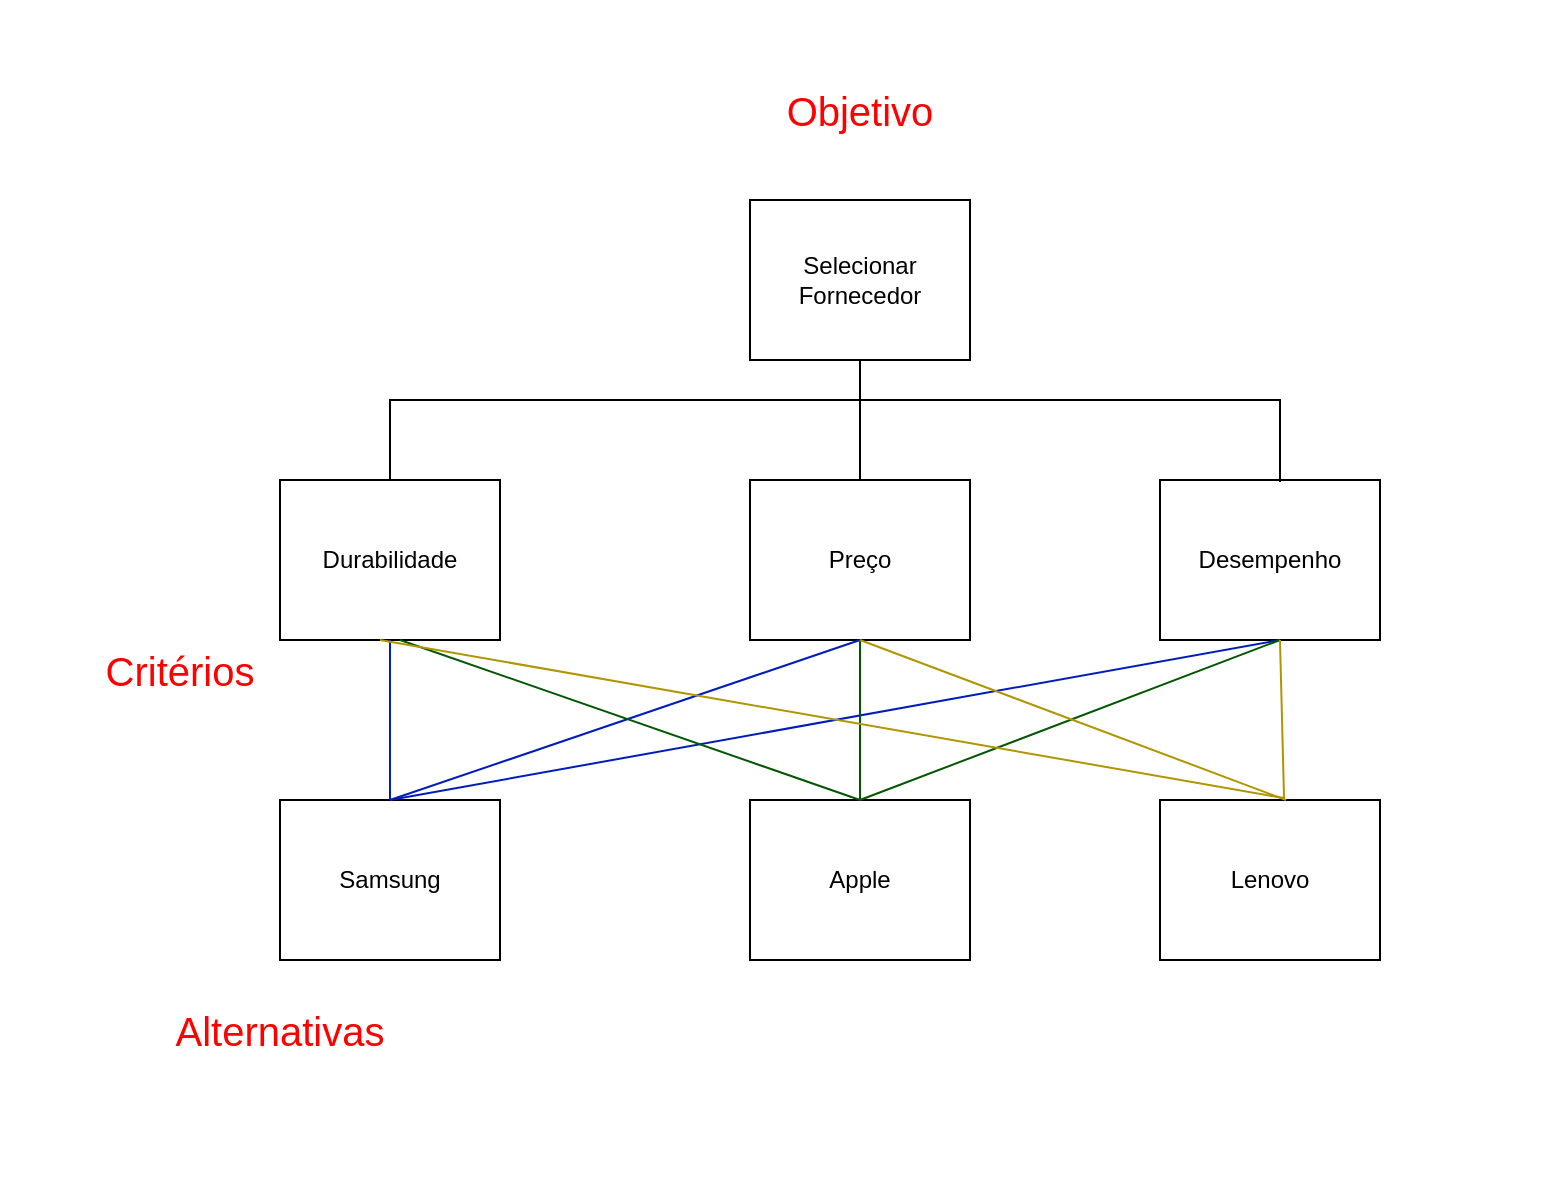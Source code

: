 <mxfile version="26.0.16">
  <diagram name="Página-1" id="3WxUATB3WuiHtnnLis5v">
    <mxGraphModel dx="2261" dy="752" grid="1" gridSize="10" guides="1" tooltips="1" connect="1" arrows="1" fold="1" page="1" pageScale="1" pageWidth="827" pageHeight="1169" math="0" shadow="0">
      <root>
        <mxCell id="0" />
        <mxCell id="1" parent="0" />
        <mxCell id="Fb0hJWBT80nSuCEIVrtB-1" value="Selecionar Fornecedor" style="whiteSpace=wrap;html=1;" vertex="1" parent="1">
          <mxGeometry x="365" y="110" width="110" height="80" as="geometry" />
        </mxCell>
        <mxCell id="Fb0hJWBT80nSuCEIVrtB-2" value="&lt;font style=&quot;color: rgb(255, 0, 0); font-size: 20px;&quot;&gt;Objetivo&lt;/font&gt;" style="text;html=1;align=center;verticalAlign=middle;whiteSpace=wrap;rounded=0;" vertex="1" parent="1">
          <mxGeometry x="390" y="50" width="60" height="30" as="geometry" />
        </mxCell>
        <mxCell id="Fb0hJWBT80nSuCEIVrtB-4" value="Durabilidade" style="whiteSpace=wrap;html=1;" vertex="1" parent="1">
          <mxGeometry x="130" y="250" width="110" height="80" as="geometry" />
        </mxCell>
        <mxCell id="Fb0hJWBT80nSuCEIVrtB-5" value="Preço" style="whiteSpace=wrap;html=1;" vertex="1" parent="1">
          <mxGeometry x="365" y="250" width="110" height="80" as="geometry" />
        </mxCell>
        <mxCell id="Fb0hJWBT80nSuCEIVrtB-6" value="Desempenho" style="whiteSpace=wrap;html=1;" vertex="1" parent="1">
          <mxGeometry x="570" y="250" width="110" height="80" as="geometry" />
        </mxCell>
        <mxCell id="Fb0hJWBT80nSuCEIVrtB-7" value="Samsung" style="whiteSpace=wrap;html=1;" vertex="1" parent="1">
          <mxGeometry x="130" y="410" width="110" height="80" as="geometry" />
        </mxCell>
        <mxCell id="Fb0hJWBT80nSuCEIVrtB-8" value="Apple" style="whiteSpace=wrap;html=1;" vertex="1" parent="1">
          <mxGeometry x="365" y="410" width="110" height="80" as="geometry" />
        </mxCell>
        <mxCell id="Fb0hJWBT80nSuCEIVrtB-9" value="Lenovo" style="whiteSpace=wrap;html=1;" vertex="1" parent="1">
          <mxGeometry x="570" y="410" width="110" height="80" as="geometry" />
        </mxCell>
        <mxCell id="Fb0hJWBT80nSuCEIVrtB-10" value="&lt;font style=&quot;color: rgb(255, 0, 0); font-size: 20px;&quot;&gt;Critérios&lt;/font&gt;" style="text;html=1;align=center;verticalAlign=middle;whiteSpace=wrap;rounded=0;" vertex="1" parent="1">
          <mxGeometry x="50" y="330" width="60" height="30" as="geometry" />
        </mxCell>
        <mxCell id="Fb0hJWBT80nSuCEIVrtB-11" value="&lt;font style=&quot;color: rgb(255, 0, 0); font-size: 20px;&quot;&gt;Alternativas&lt;/font&gt;" style="text;html=1;align=center;verticalAlign=middle;whiteSpace=wrap;rounded=0;" vertex="1" parent="1">
          <mxGeometry x="100" y="510" width="60" height="30" as="geometry" />
        </mxCell>
        <mxCell id="Fb0hJWBT80nSuCEIVrtB-12" value="" style="endArrow=none;html=1;rounded=0;exitX=0.5;exitY=0;exitDx=0;exitDy=0;" edge="1" parent="1" source="Fb0hJWBT80nSuCEIVrtB-5">
          <mxGeometry width="50" height="50" relative="1" as="geometry">
            <mxPoint x="370" y="240" as="sourcePoint" />
            <mxPoint x="420" y="190" as="targetPoint" />
          </mxGeometry>
        </mxCell>
        <mxCell id="Fb0hJWBT80nSuCEIVrtB-13" value="" style="endArrow=none;html=1;rounded=0;" edge="1" parent="1" source="Fb0hJWBT80nSuCEIVrtB-4">
          <mxGeometry width="50" height="50" relative="1" as="geometry">
            <mxPoint x="185" y="229.289" as="sourcePoint" />
            <mxPoint x="420" y="210" as="targetPoint" />
            <Array as="points">
              <mxPoint x="185" y="210" />
            </Array>
          </mxGeometry>
        </mxCell>
        <mxCell id="Fb0hJWBT80nSuCEIVrtB-14" value="" style="endArrow=none;html=1;rounded=0;" edge="1" parent="1">
          <mxGeometry width="50" height="50" relative="1" as="geometry">
            <mxPoint x="630" y="251" as="sourcePoint" />
            <mxPoint x="420" y="210" as="targetPoint" />
            <Array as="points">
              <mxPoint x="630" y="210" />
            </Array>
          </mxGeometry>
        </mxCell>
        <mxCell id="Fb0hJWBT80nSuCEIVrtB-15" value="" style="endArrow=none;html=1;rounded=0;exitX=0.5;exitY=0;exitDx=0;exitDy=0;entryX=0.5;entryY=1;entryDx=0;entryDy=0;fontColor=light-dark(#051EFF,#EDEDED);fillColor=#0050ef;strokeColor=#001DBC;" edge="1" parent="1" source="Fb0hJWBT80nSuCEIVrtB-7" target="Fb0hJWBT80nSuCEIVrtB-4">
          <mxGeometry width="50" height="50" relative="1" as="geometry">
            <mxPoint x="140" y="380" as="sourcePoint" />
            <mxPoint x="190" y="330" as="targetPoint" />
          </mxGeometry>
        </mxCell>
        <mxCell id="Fb0hJWBT80nSuCEIVrtB-16" value="" style="endArrow=none;html=1;rounded=0;exitX=0.5;exitY=0;exitDx=0;exitDy=0;fillColor=#0050ef;strokeColor=#001DBC;" edge="1" parent="1" source="Fb0hJWBT80nSuCEIVrtB-7">
          <mxGeometry width="50" height="50" relative="1" as="geometry">
            <mxPoint x="370" y="380" as="sourcePoint" />
            <mxPoint x="420" y="330" as="targetPoint" />
          </mxGeometry>
        </mxCell>
        <mxCell id="Fb0hJWBT80nSuCEIVrtB-17" value="" style="endArrow=none;html=1;rounded=0;exitX=0.5;exitY=0;exitDx=0;exitDy=0;fillColor=#0050ef;strokeColor=#001DBC;" edge="1" parent="1" source="Fb0hJWBT80nSuCEIVrtB-7">
          <mxGeometry width="50" height="50" relative="1" as="geometry">
            <mxPoint x="580" y="380" as="sourcePoint" />
            <mxPoint x="630" y="330" as="targetPoint" />
          </mxGeometry>
        </mxCell>
        <mxCell id="Fb0hJWBT80nSuCEIVrtB-18" value="" style="endArrow=none;html=1;rounded=0;exitX=0.5;exitY=0;exitDx=0;exitDy=0;fillColor=#008a00;strokeColor=#005700;" edge="1" parent="1" source="Fb0hJWBT80nSuCEIVrtB-8">
          <mxGeometry width="50" height="50" relative="1" as="geometry">
            <mxPoint x="140" y="380" as="sourcePoint" />
            <mxPoint x="190" y="330" as="targetPoint" />
          </mxGeometry>
        </mxCell>
        <mxCell id="Fb0hJWBT80nSuCEIVrtB-19" value="" style="endArrow=none;html=1;rounded=0;entryX=0.5;entryY=1;entryDx=0;entryDy=0;fillColor=#008a00;strokeColor=#005700;" edge="1" parent="1" target="Fb0hJWBT80nSuCEIVrtB-5">
          <mxGeometry width="50" height="50" relative="1" as="geometry">
            <mxPoint x="420" y="410" as="sourcePoint" />
            <mxPoint x="430" y="330" as="targetPoint" />
          </mxGeometry>
        </mxCell>
        <mxCell id="Fb0hJWBT80nSuCEIVrtB-20" value="" style="endArrow=none;html=1;rounded=0;exitX=0.5;exitY=0;exitDx=0;exitDy=0;fillColor=#008a00;strokeColor=#005700;" edge="1" parent="1" source="Fb0hJWBT80nSuCEIVrtB-8">
          <mxGeometry width="50" height="50" relative="1" as="geometry">
            <mxPoint x="580" y="380" as="sourcePoint" />
            <mxPoint x="630" y="330" as="targetPoint" />
          </mxGeometry>
        </mxCell>
        <mxCell id="Fb0hJWBT80nSuCEIVrtB-21" value="" style="endArrow=none;html=1;rounded=0;exitX=0.564;exitY=0;exitDx=0;exitDy=0;exitPerimeter=0;fillColor=#e3c800;strokeColor=#B09500;" edge="1" parent="1" source="Fb0hJWBT80nSuCEIVrtB-9">
          <mxGeometry width="50" height="50" relative="1" as="geometry">
            <mxPoint x="580" y="380" as="sourcePoint" />
            <mxPoint x="630" y="330" as="targetPoint" />
          </mxGeometry>
        </mxCell>
        <mxCell id="Fb0hJWBT80nSuCEIVrtB-22" value="" style="endArrow=none;html=1;rounded=0;exitX=0.573;exitY=0;exitDx=0;exitDy=0;exitPerimeter=0;fillColor=#e3c800;strokeColor=#B09500;" edge="1" parent="1" source="Fb0hJWBT80nSuCEIVrtB-9">
          <mxGeometry width="50" height="50" relative="1" as="geometry">
            <mxPoint x="370" y="380" as="sourcePoint" />
            <mxPoint x="420" y="330" as="targetPoint" />
          </mxGeometry>
        </mxCell>
        <mxCell id="Fb0hJWBT80nSuCEIVrtB-23" value="" style="endArrow=none;html=1;rounded=0;exitX=0.564;exitY=-0.012;exitDx=0;exitDy=0;exitPerimeter=0;fillColor=#e3c800;strokeColor=#B09500;" edge="1" parent="1" source="Fb0hJWBT80nSuCEIVrtB-9">
          <mxGeometry width="50" height="50" relative="1" as="geometry">
            <mxPoint x="130" y="380" as="sourcePoint" />
            <mxPoint x="180" y="330" as="targetPoint" />
          </mxGeometry>
        </mxCell>
        <mxCell id="Fb0hJWBT80nSuCEIVrtB-24" value="Text" style="text;html=1;align=center;verticalAlign=middle;whiteSpace=wrap;rounded=0;fontColor=#FFFFFF;" vertex="1" parent="1">
          <mxGeometry x="-10" y="330" width="60" height="30" as="geometry" />
        </mxCell>
        <mxCell id="Fb0hJWBT80nSuCEIVrtB-25" value="Text" style="text;html=1;align=center;verticalAlign=middle;whiteSpace=wrap;rounded=0;fontColor=light-dark(#ffffff, #ededed);" vertex="1" parent="1">
          <mxGeometry x="390" y="10" width="60" height="30" as="geometry" />
        </mxCell>
        <mxCell id="Fb0hJWBT80nSuCEIVrtB-26" value="Text" style="text;html=1;align=center;verticalAlign=middle;whiteSpace=wrap;rounded=0;fontColor=#FFFFFF;" vertex="1" parent="1">
          <mxGeometry x="400" y="569.5" width="60" height="30" as="geometry" />
        </mxCell>
        <mxCell id="Fb0hJWBT80nSuCEIVrtB-27" value="Text" style="text;html=1;align=center;verticalAlign=middle;whiteSpace=wrap;rounded=0;fontColor=#FFFFFF;" vertex="1" parent="1">
          <mxGeometry x="710" y="300" width="60" height="30" as="geometry" />
        </mxCell>
      </root>
    </mxGraphModel>
  </diagram>
</mxfile>
